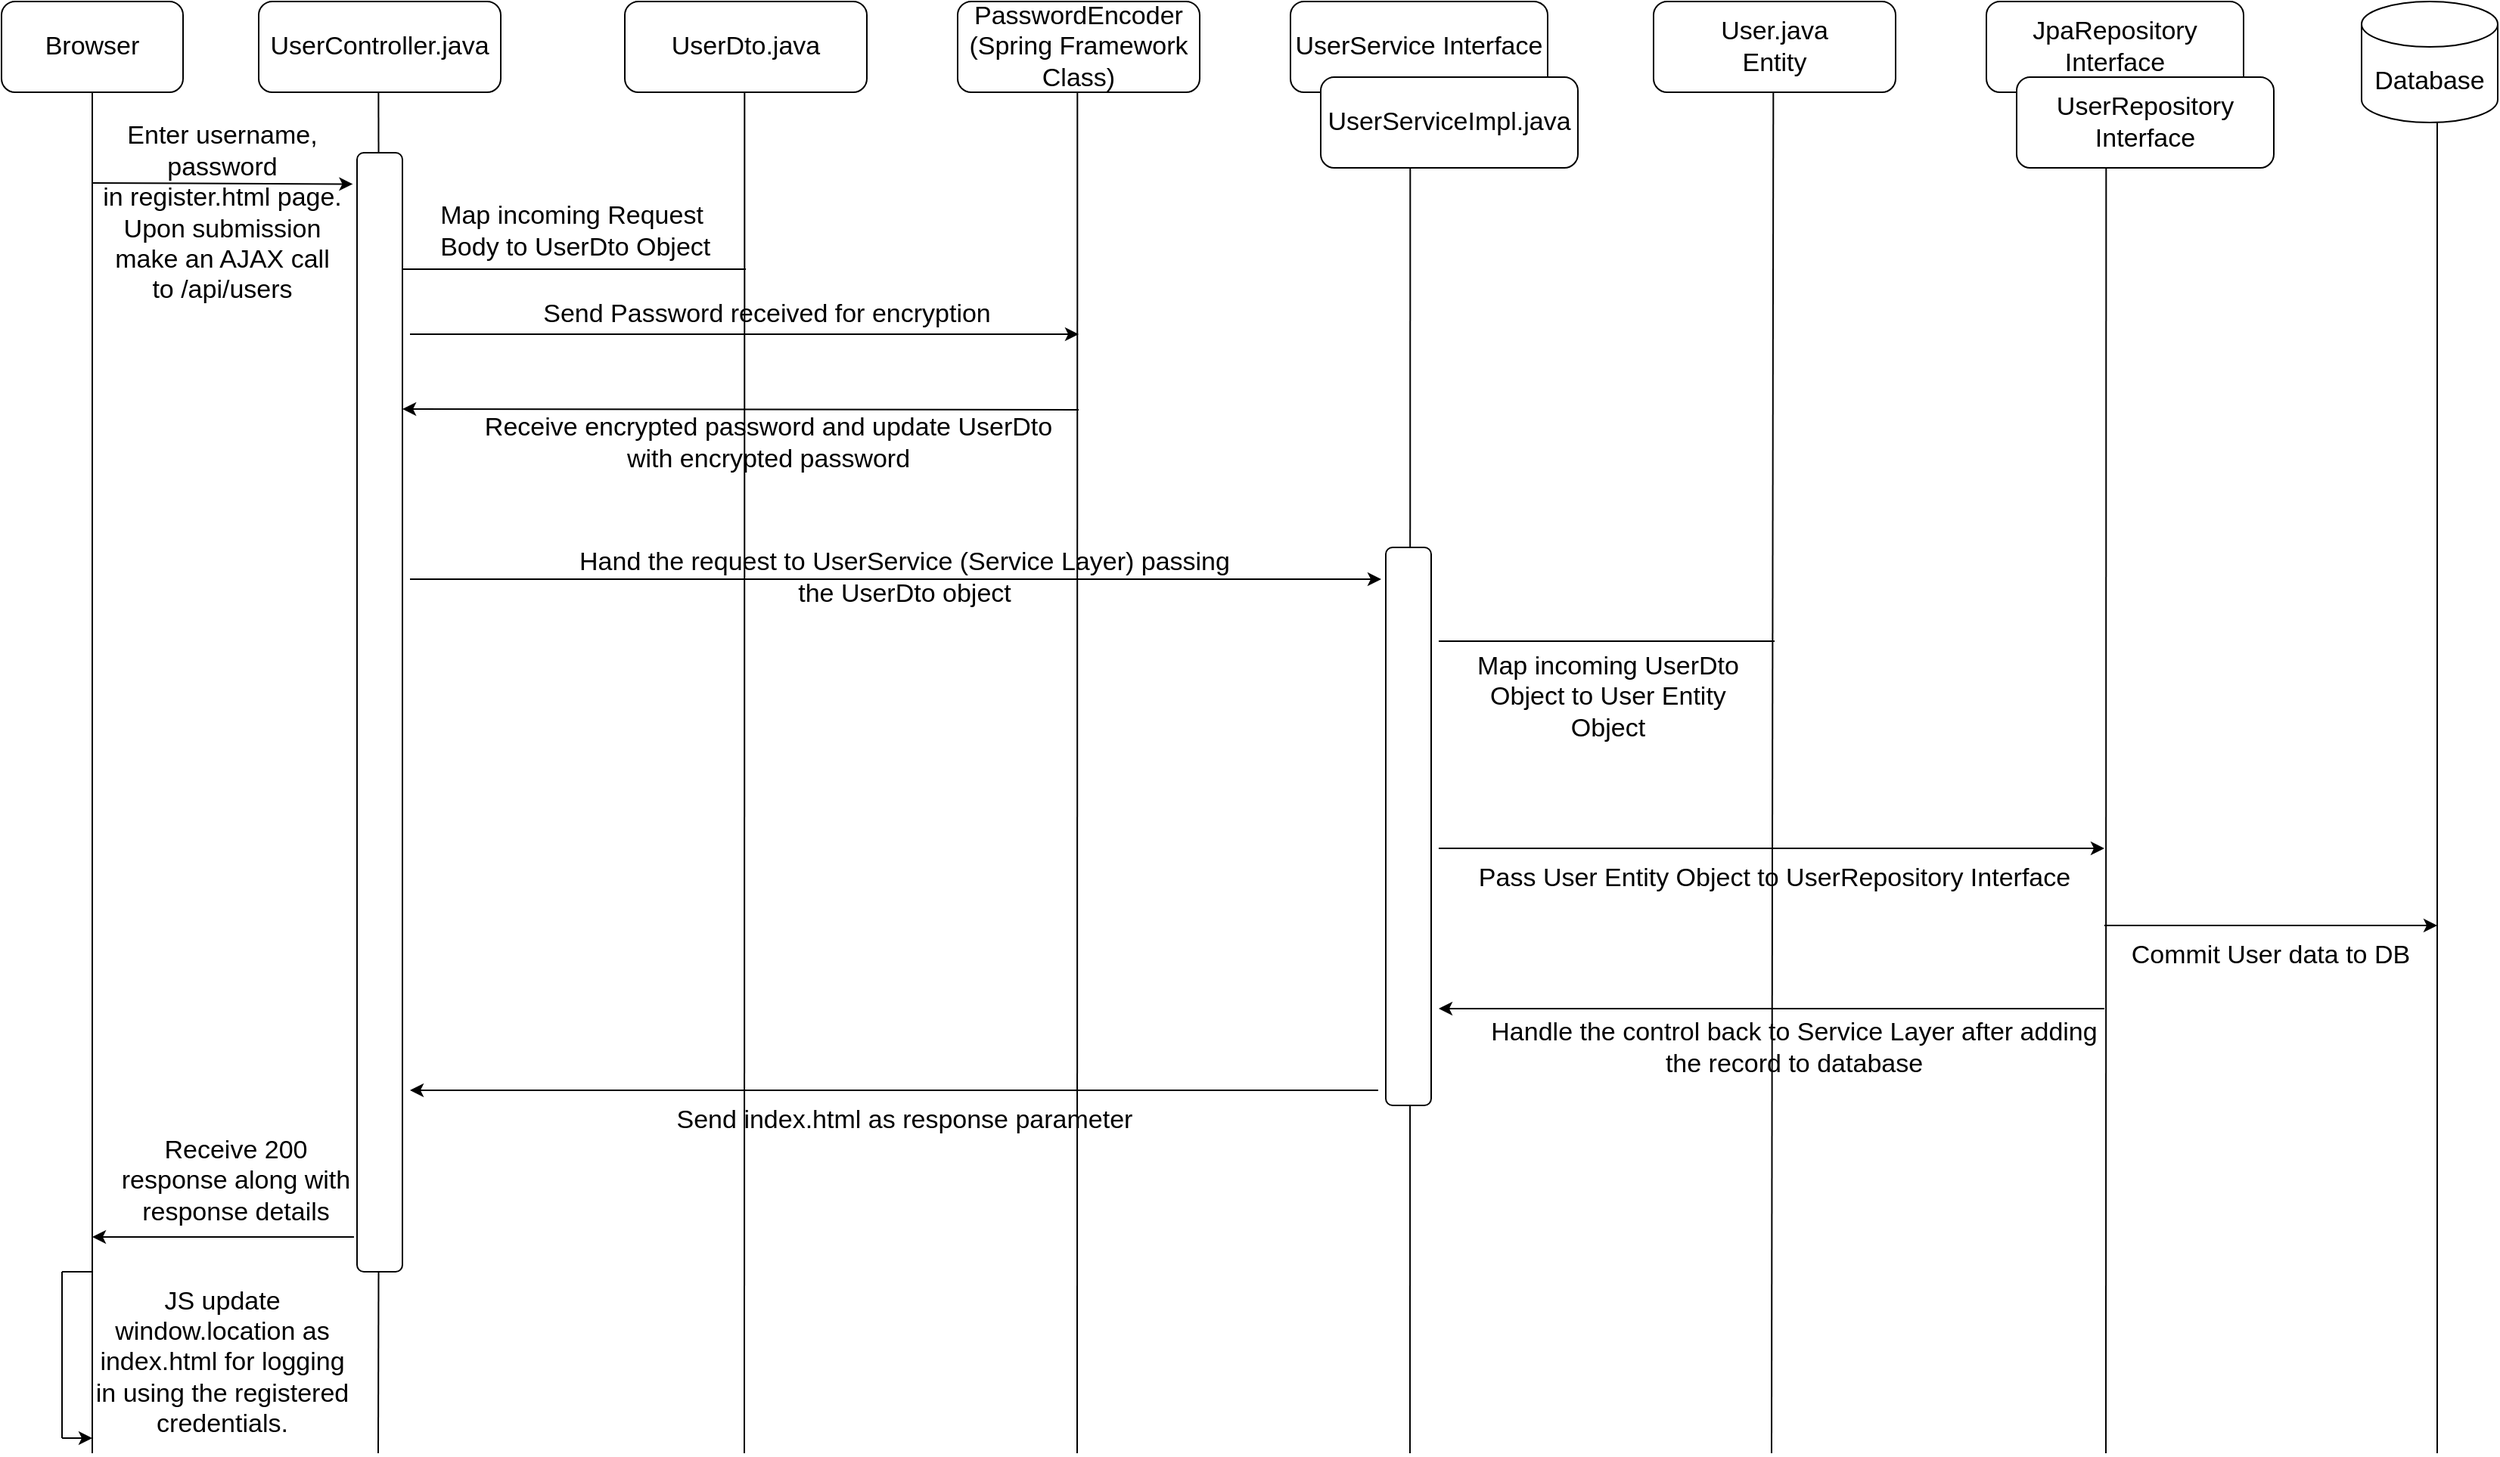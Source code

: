 <mxfile version="20.3.3" type="device"><diagram id="BuDFxW74a2CYThRbzrOd" name="Page-1"><mxGraphModel dx="2244" dy="1285" grid="1" gridSize="10" guides="1" tooltips="1" connect="1" arrows="1" fold="1" page="1" pageScale="1" pageWidth="1700" pageHeight="1100" math="0" shadow="0"><root><mxCell id="0"/><mxCell id="1" parent="0"/><mxCell id="uYvYwX6hqZvGvHjkI4EA-1" value="Browser" style="rounded=1;whiteSpace=wrap;html=1;fontSize=17;" vertex="1" parent="1"><mxGeometry x="20" y="80" width="120" height="60" as="geometry"/></mxCell><mxCell id="uYvYwX6hqZvGvHjkI4EA-3" value="" style="endArrow=none;html=1;rounded=0;fontSize=17;" edge="1" parent="1" source="uYvYwX6hqZvGvHjkI4EA-1"><mxGeometry width="50" height="50" relative="1" as="geometry"><mxPoint x="40" y="490" as="sourcePoint"/><mxPoint x="80" y="1040" as="targetPoint"/></mxGeometry></mxCell><mxCell id="uYvYwX6hqZvGvHjkI4EA-9" value="UserController.java" style="rounded=1;whiteSpace=wrap;html=1;fontSize=17;" vertex="1" parent="1"><mxGeometry x="190" y="80" width="160" height="60" as="geometry"/></mxCell><mxCell id="uYvYwX6hqZvGvHjkI4EA-10" value="" style="endArrow=none;html=1;rounded=0;fontSize=17;startArrow=none;" edge="1" parent="1" source="uYvYwX6hqZvGvHjkI4EA-28"><mxGeometry width="50" height="50" relative="1" as="geometry"><mxPoint x="269.17" y="140" as="sourcePoint"/><mxPoint x="269" y="1040" as="targetPoint"/></mxGeometry></mxCell><mxCell id="uYvYwX6hqZvGvHjkI4EA-11" value="PasswordEncoder&lt;br&gt;(Spring Framework&lt;br&gt;Class)" style="rounded=1;whiteSpace=wrap;html=1;fontSize=17;" vertex="1" parent="1"><mxGeometry x="652" y="80" width="160" height="60" as="geometry"/></mxCell><mxCell id="uYvYwX6hqZvGvHjkI4EA-12" value="" style="endArrow=none;html=1;rounded=0;fontSize=17;" edge="1" parent="1"><mxGeometry width="50" height="50" relative="1" as="geometry"><mxPoint x="731.17" y="140" as="sourcePoint"/><mxPoint x="731" y="1040" as="targetPoint"/></mxGeometry></mxCell><mxCell id="uYvYwX6hqZvGvHjkI4EA-13" value="UserDto.java" style="rounded=1;whiteSpace=wrap;html=1;fontSize=17;" vertex="1" parent="1"><mxGeometry x="432" y="80" width="160" height="60" as="geometry"/></mxCell><mxCell id="uYvYwX6hqZvGvHjkI4EA-14" value="" style="endArrow=none;html=1;rounded=0;fontSize=17;" edge="1" parent="1"><mxGeometry width="50" height="50" relative="1" as="geometry"><mxPoint x="511.17" y="140" as="sourcePoint"/><mxPoint x="511" y="1040" as="targetPoint"/></mxGeometry></mxCell><mxCell id="uYvYwX6hqZvGvHjkI4EA-15" value="UserService Interface" style="rounded=1;whiteSpace=wrap;html=1;fontSize=17;" vertex="1" parent="1"><mxGeometry x="872" y="80" width="170" height="60" as="geometry"/></mxCell><mxCell id="uYvYwX6hqZvGvHjkI4EA-16" value="" style="endArrow=none;html=1;rounded=0;fontSize=17;" edge="1" parent="1"><mxGeometry width="50" height="50" relative="1" as="geometry"><mxPoint x="951.17" y="140" as="sourcePoint"/><mxPoint x="951" y="1040" as="targetPoint"/></mxGeometry></mxCell><mxCell id="uYvYwX6hqZvGvHjkI4EA-17" value="UserServiceImpl.java" style="rounded=1;whiteSpace=wrap;html=1;fontSize=17;" vertex="1" parent="1"><mxGeometry x="892" y="130" width="170" height="60" as="geometry"/></mxCell><mxCell id="uYvYwX6hqZvGvHjkI4EA-18" value="JpaRepository Interface" style="rounded=1;whiteSpace=wrap;html=1;fontSize=17;" vertex="1" parent="1"><mxGeometry x="1332" y="80" width="170" height="60" as="geometry"/></mxCell><mxCell id="uYvYwX6hqZvGvHjkI4EA-19" value="" style="endArrow=none;html=1;rounded=0;fontSize=17;" edge="1" parent="1"><mxGeometry width="50" height="50" relative="1" as="geometry"><mxPoint x="1411.17" y="140" as="sourcePoint"/><mxPoint x="1411" y="1040" as="targetPoint"/></mxGeometry></mxCell><mxCell id="uYvYwX6hqZvGvHjkI4EA-20" value="UserRepository Interface" style="rounded=1;whiteSpace=wrap;html=1;fontSize=17;" vertex="1" parent="1"><mxGeometry x="1352" y="130" width="170" height="60" as="geometry"/></mxCell><mxCell id="uYvYwX6hqZvGvHjkI4EA-21" value="User.java&lt;br&gt;Entity" style="rounded=1;whiteSpace=wrap;html=1;fontSize=17;" vertex="1" parent="1"><mxGeometry x="1112" y="80" width="160" height="60" as="geometry"/></mxCell><mxCell id="uYvYwX6hqZvGvHjkI4EA-22" value="" style="endArrow=none;html=1;rounded=0;fontSize=17;" edge="1" parent="1"><mxGeometry width="50" height="50" relative="1" as="geometry"><mxPoint x="1191.17" y="140" as="sourcePoint"/><mxPoint x="1190" y="1040" as="targetPoint"/></mxGeometry></mxCell><mxCell id="uYvYwX6hqZvGvHjkI4EA-25" value="" style="endArrow=none;html=1;rounded=0;fontSize=17;endFill=0;" edge="1" parent="1"><mxGeometry width="50" height="50" relative="1" as="geometry"><mxPoint x="272" y="257" as="sourcePoint"/><mxPoint x="512" y="257" as="targetPoint"/></mxGeometry></mxCell><mxCell id="uYvYwX6hqZvGvHjkI4EA-27" value="Map incoming Request&lt;br&gt;&amp;nbsp;Body to UserDto Object" style="text;html=1;strokeColor=none;fillColor=none;align=center;verticalAlign=middle;whiteSpace=wrap;rounded=0;fontSize=17;" vertex="1" parent="1"><mxGeometry x="302" y="192" width="190" height="80" as="geometry"/></mxCell><mxCell id="uYvYwX6hqZvGvHjkI4EA-28" value="" style="rounded=1;whiteSpace=wrap;html=1;fontSize=17;" vertex="1" parent="1"><mxGeometry x="255" y="180" width="30" height="740" as="geometry"/></mxCell><mxCell id="uYvYwX6hqZvGvHjkI4EA-29" value="" style="endArrow=none;html=1;rounded=0;fontSize=17;" edge="1" parent="1" target="uYvYwX6hqZvGvHjkI4EA-28"><mxGeometry width="50" height="50" relative="1" as="geometry"><mxPoint x="269.17" y="140" as="sourcePoint"/><mxPoint x="269.17" y="990" as="targetPoint"/></mxGeometry></mxCell><mxCell id="uYvYwX6hqZvGvHjkI4EA-30" value="" style="endArrow=classic;html=1;rounded=0;fontSize=17;" edge="1" parent="1"><mxGeometry width="50" height="50" relative="1" as="geometry"><mxPoint x="290" y="300" as="sourcePoint"/><mxPoint x="732" y="300" as="targetPoint"/></mxGeometry></mxCell><mxCell id="uYvYwX6hqZvGvHjkI4EA-31" value="Send Password received for encryption" style="text;html=1;strokeColor=none;fillColor=none;align=center;verticalAlign=middle;whiteSpace=wrap;rounded=0;fontSize=17;" vertex="1" parent="1"><mxGeometry x="301" y="275" width="450" height="24" as="geometry"/></mxCell><mxCell id="uYvYwX6hqZvGvHjkI4EA-32" value="" style="endArrow=classic;html=1;rounded=0;fontSize=17;entryX=1.002;entryY=0.229;entryDx=0;entryDy=0;entryPerimeter=0;" edge="1" parent="1" target="uYvYwX6hqZvGvHjkI4EA-28"><mxGeometry width="50" height="50" relative="1" as="geometry"><mxPoint x="732" y="350" as="sourcePoint"/><mxPoint x="672" y="360" as="targetPoint"/></mxGeometry></mxCell><mxCell id="uYvYwX6hqZvGvHjkI4EA-33" value="Receive encrypted password and update UserDto &lt;br&gt;with encrypted password" style="text;html=1;strokeColor=none;fillColor=none;align=center;verticalAlign=middle;whiteSpace=wrap;rounded=0;fontSize=17;" vertex="1" parent="1"><mxGeometry x="302" y="357" width="450" height="30" as="geometry"/></mxCell><mxCell id="uYvYwX6hqZvGvHjkI4EA-34" value="" style="rounded=1;whiteSpace=wrap;html=1;fontSize=17;" vertex="1" parent="1"><mxGeometry x="935" y="441" width="30" height="369" as="geometry"/></mxCell><mxCell id="uYvYwX6hqZvGvHjkI4EA-35" value="" style="endArrow=classic;html=1;rounded=0;fontSize=17;" edge="1" parent="1"><mxGeometry width="50" height="50" relative="1" as="geometry"><mxPoint x="290" y="462" as="sourcePoint"/><mxPoint x="932" y="462" as="targetPoint"/></mxGeometry></mxCell><mxCell id="uYvYwX6hqZvGvHjkI4EA-36" value="Hand the request to UserService (Service Layer) passing the UserDto object" style="text;html=1;strokeColor=none;fillColor=none;align=center;verticalAlign=middle;whiteSpace=wrap;rounded=0;fontSize=17;" vertex="1" parent="1"><mxGeometry x="392" y="449" width="450" height="24" as="geometry"/></mxCell><mxCell id="uYvYwX6hqZvGvHjkI4EA-37" value="" style="endArrow=none;html=1;rounded=0;fontSize=17;endFill=0;" edge="1" parent="1"><mxGeometry width="50" height="50" relative="1" as="geometry"><mxPoint x="970" y="503" as="sourcePoint"/><mxPoint x="1192" y="503" as="targetPoint"/></mxGeometry></mxCell><mxCell id="uYvYwX6hqZvGvHjkI4EA-38" value="Map incoming UserDto Object to User Entity Object" style="text;html=1;strokeColor=none;fillColor=none;align=center;verticalAlign=middle;whiteSpace=wrap;rounded=0;fontSize=17;" vertex="1" parent="1"><mxGeometry x="987" y="500" width="190" height="80" as="geometry"/></mxCell><mxCell id="uYvYwX6hqZvGvHjkI4EA-40" value="Database" style="shape=cylinder3;whiteSpace=wrap;html=1;boundedLbl=1;backgroundOutline=1;size=15;fontSize=17;" vertex="1" parent="1"><mxGeometry x="1580" y="80" width="90" height="80" as="geometry"/></mxCell><mxCell id="uYvYwX6hqZvGvHjkI4EA-41" value="" style="endArrow=none;html=1;rounded=0;fontSize=17;" edge="1" parent="1"><mxGeometry width="50" height="50" relative="1" as="geometry"><mxPoint x="1630" y="160" as="sourcePoint"/><mxPoint x="1630" y="1040" as="targetPoint"/></mxGeometry></mxCell><mxCell id="uYvYwX6hqZvGvHjkI4EA-42" value="" style="endArrow=classic;html=1;rounded=0;fontSize=17;" edge="1" parent="1"><mxGeometry width="50" height="50" relative="1" as="geometry"><mxPoint x="970" y="640" as="sourcePoint"/><mxPoint x="1410" y="640" as="targetPoint"/></mxGeometry></mxCell><mxCell id="uYvYwX6hqZvGvHjkI4EA-43" value="Pass User Entity Object to UserRepository Interface" style="text;html=1;strokeColor=none;fillColor=none;align=center;verticalAlign=middle;whiteSpace=wrap;rounded=0;fontSize=17;" vertex="1" parent="1"><mxGeometry x="987" y="650" width="410" height="20" as="geometry"/></mxCell><mxCell id="uYvYwX6hqZvGvHjkI4EA-44" value="" style="endArrow=classic;html=1;rounded=0;fontSize=17;" edge="1" parent="1"><mxGeometry width="50" height="50" relative="1" as="geometry"><mxPoint x="1410" y="691" as="sourcePoint"/><mxPoint x="1630" y="691" as="targetPoint"/></mxGeometry></mxCell><mxCell id="uYvYwX6hqZvGvHjkI4EA-45" value="Commit User data to DB" style="text;html=1;strokeColor=none;fillColor=none;align=center;verticalAlign=middle;whiteSpace=wrap;rounded=0;fontSize=17;" vertex="1" parent="1"><mxGeometry x="1410" y="701" width="220" height="20" as="geometry"/></mxCell><mxCell id="uYvYwX6hqZvGvHjkI4EA-46" value="" style="endArrow=classic;html=1;rounded=0;fontSize=17;" edge="1" parent="1"><mxGeometry width="50" height="50" relative="1" as="geometry"><mxPoint x="1410" y="746" as="sourcePoint"/><mxPoint x="970" y="746" as="targetPoint"/></mxGeometry></mxCell><mxCell id="uYvYwX6hqZvGvHjkI4EA-47" value="Handle the control back to Service Layer after adding the record to database" style="text;html=1;strokeColor=none;fillColor=none;align=center;verticalAlign=middle;whiteSpace=wrap;rounded=0;fontSize=17;" vertex="1" parent="1"><mxGeometry x="1000" y="762" width="410" height="20" as="geometry"/></mxCell><mxCell id="uYvYwX6hqZvGvHjkI4EA-49" value="" style="endArrow=classic;html=1;rounded=0;fontSize=17;" edge="1" parent="1"><mxGeometry width="50" height="50" relative="1" as="geometry"><mxPoint x="930" y="800" as="sourcePoint"/><mxPoint x="290" y="800" as="targetPoint"/></mxGeometry></mxCell><mxCell id="uYvYwX6hqZvGvHjkI4EA-50" value="Send index.html as response parameter" style="text;html=1;strokeColor=none;fillColor=none;align=center;verticalAlign=middle;whiteSpace=wrap;rounded=0;fontSize=17;" vertex="1" parent="1"><mxGeometry x="412" y="810" width="410" height="20" as="geometry"/></mxCell><mxCell id="uYvYwX6hqZvGvHjkI4EA-51" value="" style="endArrow=classic;html=1;rounded=0;fontSize=17;entryX=-0.093;entryY=0.028;entryDx=0;entryDy=0;entryPerimeter=0;" edge="1" parent="1" target="uYvYwX6hqZvGvHjkI4EA-28"><mxGeometry width="50" height="50" relative="1" as="geometry"><mxPoint x="80" y="200" as="sourcePoint"/><mxPoint x="250" y="200" as="targetPoint"/></mxGeometry></mxCell><mxCell id="uYvYwX6hqZvGvHjkI4EA-52" value="Enter username, password &lt;br&gt;in register.html page. Upon submission make an AJAX call to /api/users" style="text;html=1;strokeColor=none;fillColor=none;align=center;verticalAlign=middle;whiteSpace=wrap;rounded=0;fontSize=17;" vertex="1" parent="1"><mxGeometry x="86" y="200" width="160" height="39" as="geometry"/></mxCell><mxCell id="uYvYwX6hqZvGvHjkI4EA-53" value="" style="endArrow=classic;html=1;rounded=0;fontSize=17;exitX=-0.067;exitY=0.969;exitDx=0;exitDy=0;exitPerimeter=0;" edge="1" parent="1" source="uYvYwX6hqZvGvHjkI4EA-28"><mxGeometry width="50" height="50" relative="1" as="geometry"><mxPoint x="360" y="1000" as="sourcePoint"/><mxPoint x="80" y="897" as="targetPoint"/></mxGeometry></mxCell><mxCell id="uYvYwX6hqZvGvHjkI4EA-54" value="Receive 200 response along with response details&lt;br&gt;" style="text;html=1;strokeColor=none;fillColor=none;align=center;verticalAlign=middle;whiteSpace=wrap;rounded=0;fontSize=17;" vertex="1" parent="1"><mxGeometry x="95" y="840" width="160" height="39" as="geometry"/></mxCell><mxCell id="uYvYwX6hqZvGvHjkI4EA-56" value="" style="endArrow=none;html=1;rounded=0;fontSize=17;" edge="1" parent="1"><mxGeometry width="50" height="50" relative="1" as="geometry"><mxPoint x="60" y="920" as="sourcePoint"/><mxPoint x="80" y="920" as="targetPoint"/></mxGeometry></mxCell><mxCell id="uYvYwX6hqZvGvHjkI4EA-57" value="" style="endArrow=none;html=1;rounded=0;fontSize=17;" edge="1" parent="1"><mxGeometry width="50" height="50" relative="1" as="geometry"><mxPoint x="60" y="1030" as="sourcePoint"/><mxPoint x="60" y="920" as="targetPoint"/></mxGeometry></mxCell><mxCell id="uYvYwX6hqZvGvHjkI4EA-58" value="" style="endArrow=classic;html=1;rounded=0;fontSize=17;" edge="1" parent="1"><mxGeometry width="50" height="50" relative="1" as="geometry"><mxPoint x="60" y="1030" as="sourcePoint"/><mxPoint x="80" y="1030" as="targetPoint"/></mxGeometry></mxCell><mxCell id="uYvYwX6hqZvGvHjkI4EA-59" value="JS update window.location as index.html for logging in using the registered credentials." style="text;html=1;strokeColor=none;fillColor=none;align=center;verticalAlign=middle;whiteSpace=wrap;rounded=0;fontSize=17;" vertex="1" parent="1"><mxGeometry x="76" y="930" width="180" height="100" as="geometry"/></mxCell></root></mxGraphModel></diagram></mxfile>